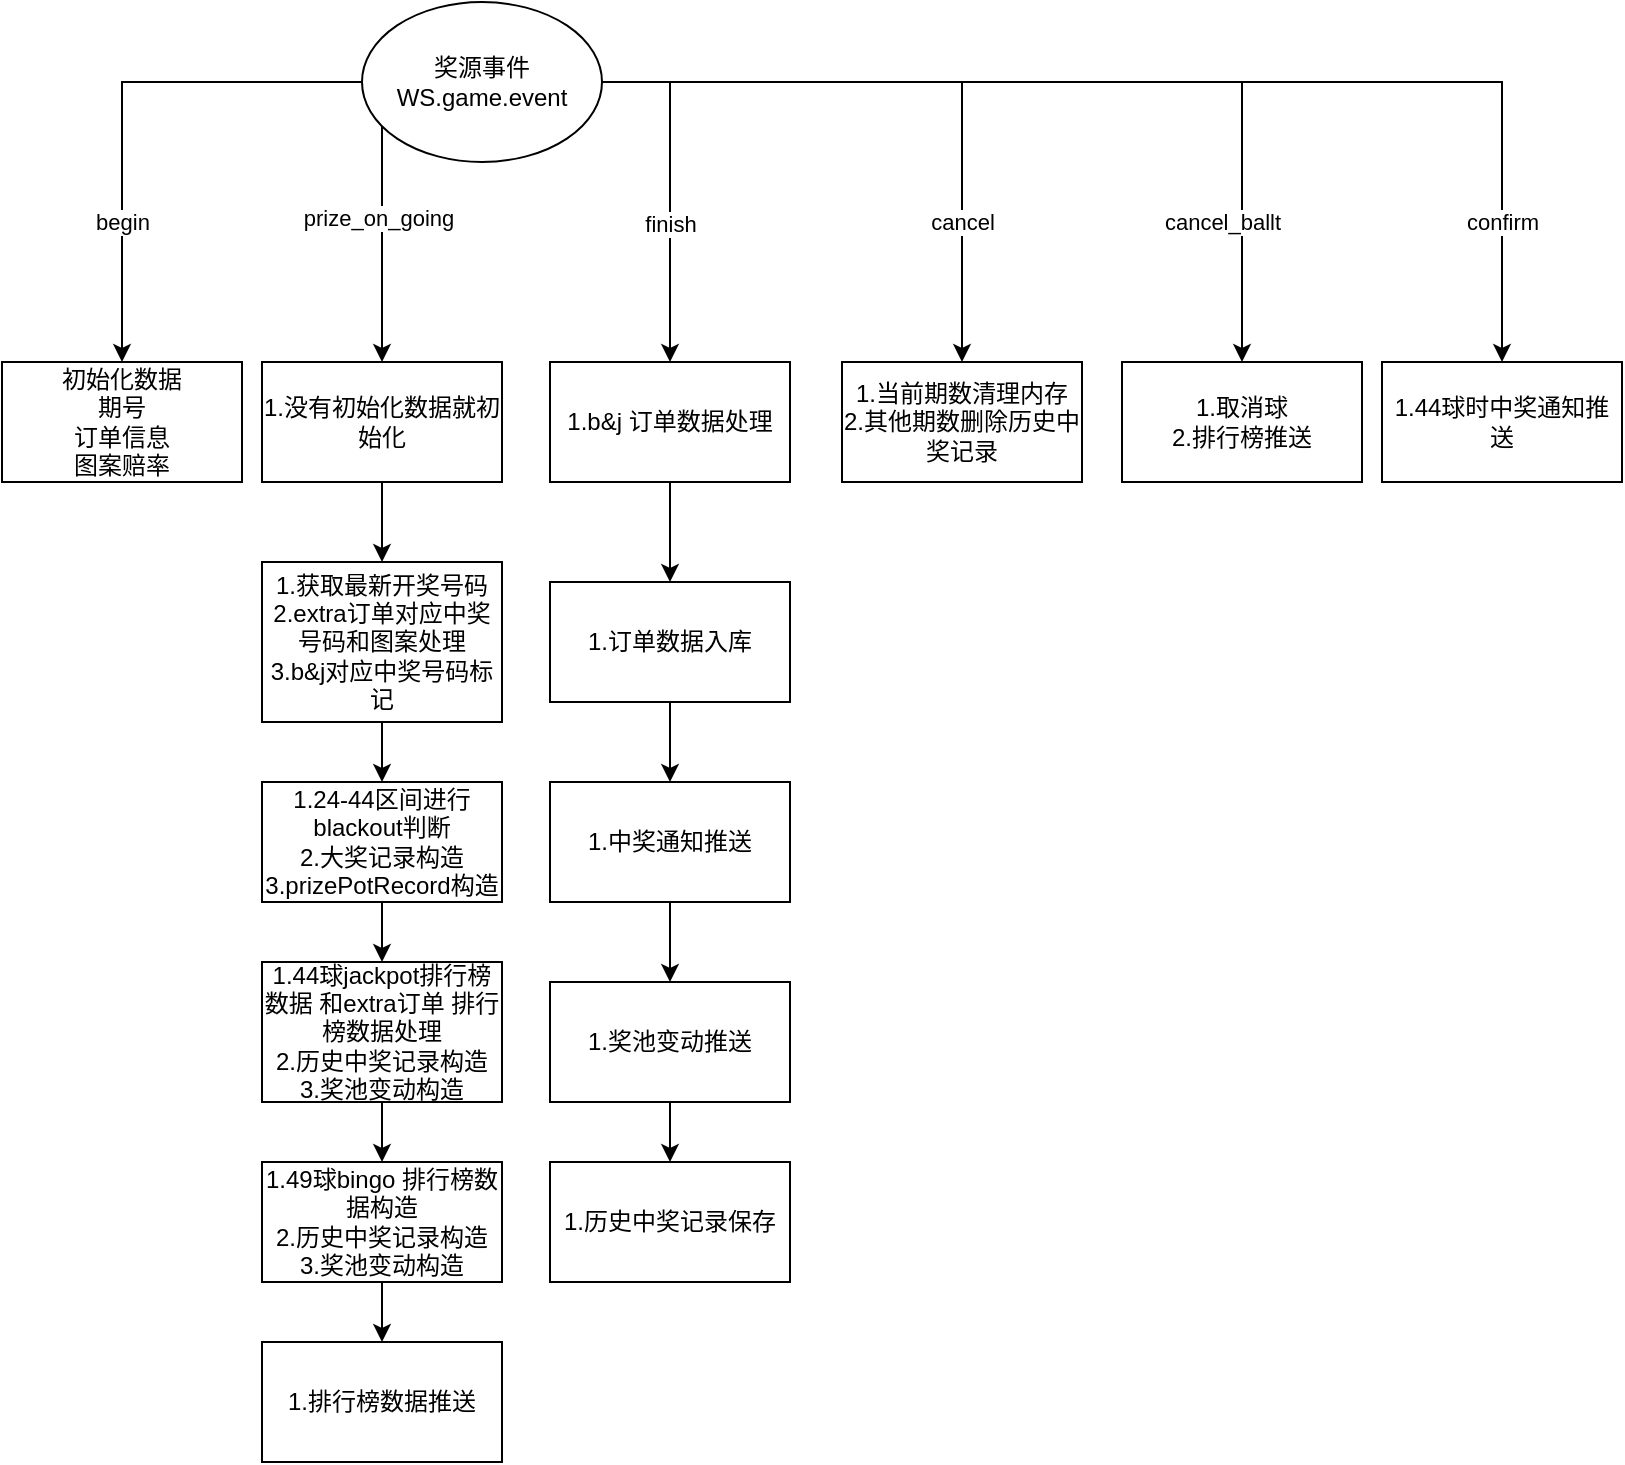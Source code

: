 <mxfile version="21.1.1" type="github">
  <diagram name="第 1 页" id="E0SNLMHhTtpIy8m0_c5T">
    <mxGraphModel dx="1168" dy="686" grid="1" gridSize="10" guides="1" tooltips="1" connect="1" arrows="1" fold="1" page="1" pageScale="1" pageWidth="827" pageHeight="1169" math="0" shadow="0">
      <root>
        <mxCell id="0" />
        <mxCell id="1" parent="0" />
        <mxCell id="g50fVw6pL1AldvY3V3ik-3" style="edgeStyle=orthogonalEdgeStyle;rounded=0;orthogonalLoop=1;jettySize=auto;html=1;entryX=0.5;entryY=0;entryDx=0;entryDy=0;" edge="1" parent="1" source="g50fVw6pL1AldvY3V3ik-1" target="g50fVw6pL1AldvY3V3ik-5">
          <mxGeometry relative="1" as="geometry">
            <mxPoint x="60" y="200" as="targetPoint" />
            <Array as="points">
              <mxPoint x="70" y="70" />
              <mxPoint x="70" y="210" />
            </Array>
          </mxGeometry>
        </mxCell>
        <mxCell id="g50fVw6pL1AldvY3V3ik-4" value="begin" style="edgeLabel;html=1;align=center;verticalAlign=middle;resizable=0;points=[];" vertex="1" connectable="0" parent="g50fVw6pL1AldvY3V3ik-3">
          <mxGeometry x="0.252" y="2" relative="1" as="geometry">
            <mxPoint x="-2" y="27" as="offset" />
          </mxGeometry>
        </mxCell>
        <mxCell id="g50fVw6pL1AldvY3V3ik-6" style="edgeStyle=orthogonalEdgeStyle;rounded=0;orthogonalLoop=1;jettySize=auto;html=1;entryX=0.5;entryY=0;entryDx=0;entryDy=0;" edge="1" parent="1" source="g50fVw6pL1AldvY3V3ik-1" target="g50fVw6pL1AldvY3V3ik-7">
          <mxGeometry relative="1" as="geometry">
            <mxPoint x="250" y="220" as="targetPoint" />
            <Array as="points">
              <mxPoint x="200" y="130" />
              <mxPoint x="200" y="130" />
            </Array>
          </mxGeometry>
        </mxCell>
        <mxCell id="g50fVw6pL1AldvY3V3ik-8" value="prize_on_going" style="edgeLabel;html=1;align=center;verticalAlign=middle;resizable=0;points=[];" vertex="1" connectable="0" parent="g50fVw6pL1AldvY3V3ik-6">
          <mxGeometry x="-0.222" y="-2" relative="1" as="geometry">
            <mxPoint as="offset" />
          </mxGeometry>
        </mxCell>
        <mxCell id="g50fVw6pL1AldvY3V3ik-23" style="edgeStyle=orthogonalEdgeStyle;rounded=0;orthogonalLoop=1;jettySize=auto;html=1;" edge="1" parent="1" source="g50fVw6pL1AldvY3V3ik-1" target="g50fVw6pL1AldvY3V3ik-22">
          <mxGeometry relative="1" as="geometry">
            <Array as="points">
              <mxPoint x="344" y="70" />
            </Array>
          </mxGeometry>
        </mxCell>
        <mxCell id="g50fVw6pL1AldvY3V3ik-48" value="finish" style="edgeLabel;html=1;align=center;verticalAlign=middle;resizable=0;points=[];" vertex="1" connectable="0" parent="g50fVw6pL1AldvY3V3ik-23">
          <mxGeometry x="0.207" relative="1" as="geometry">
            <mxPoint as="offset" />
          </mxGeometry>
        </mxCell>
        <mxCell id="g50fVw6pL1AldvY3V3ik-36" style="edgeStyle=orthogonalEdgeStyle;rounded=0;orthogonalLoop=1;jettySize=auto;html=1;entryX=0.5;entryY=0;entryDx=0;entryDy=0;" edge="1" parent="1" source="g50fVw6pL1AldvY3V3ik-1" target="g50fVw6pL1AldvY3V3ik-35">
          <mxGeometry relative="1" as="geometry" />
        </mxCell>
        <mxCell id="g50fVw6pL1AldvY3V3ik-37" value="cancel" style="edgeLabel;html=1;align=center;verticalAlign=middle;resizable=0;points=[];" vertex="1" connectable="0" parent="g50fVw6pL1AldvY3V3ik-36">
          <mxGeometry x="0.125" y="3" relative="1" as="geometry">
            <mxPoint x="-3" y="70" as="offset" />
          </mxGeometry>
        </mxCell>
        <mxCell id="g50fVw6pL1AldvY3V3ik-39" style="edgeStyle=orthogonalEdgeStyle;rounded=0;orthogonalLoop=1;jettySize=auto;html=1;entryX=0.5;entryY=0;entryDx=0;entryDy=0;" edge="1" parent="1" source="g50fVw6pL1AldvY3V3ik-1" target="g50fVw6pL1AldvY3V3ik-38">
          <mxGeometry relative="1" as="geometry" />
        </mxCell>
        <mxCell id="g50fVw6pL1AldvY3V3ik-40" value="cancel_ballt" style="edgeLabel;html=1;align=center;verticalAlign=middle;resizable=0;points=[];" vertex="1" connectable="0" parent="g50fVw6pL1AldvY3V3ik-39">
          <mxGeometry x="0.261" y="-1" relative="1" as="geometry">
            <mxPoint x="20" y="69" as="offset" />
          </mxGeometry>
        </mxCell>
        <mxCell id="g50fVw6pL1AldvY3V3ik-42" style="edgeStyle=orthogonalEdgeStyle;rounded=0;orthogonalLoop=1;jettySize=auto;html=1;entryX=0.5;entryY=0;entryDx=0;entryDy=0;" edge="1" parent="1" source="g50fVw6pL1AldvY3V3ik-1" target="g50fVw6pL1AldvY3V3ik-41">
          <mxGeometry relative="1" as="geometry" />
        </mxCell>
        <mxCell id="g50fVw6pL1AldvY3V3ik-43" value="confirm" style="edgeLabel;html=1;align=center;verticalAlign=middle;resizable=0;points=[];" vertex="1" connectable="0" parent="g50fVw6pL1AldvY3V3ik-42">
          <mxGeometry x="0.383" y="-1" relative="1" as="geometry">
            <mxPoint x="42" y="69" as="offset" />
          </mxGeometry>
        </mxCell>
        <mxCell id="g50fVw6pL1AldvY3V3ik-1" value="奖源事件&lt;br&gt;WS.game.event" style="ellipse;whiteSpace=wrap;html=1;" vertex="1" parent="1">
          <mxGeometry x="190" y="30" width="120" height="80" as="geometry" />
        </mxCell>
        <mxCell id="g50fVw6pL1AldvY3V3ik-5" value="初始化数据&lt;br&gt;期号&lt;br&gt;订单信息&lt;br&gt;图案赔率" style="rounded=0;whiteSpace=wrap;html=1;" vertex="1" parent="1">
          <mxGeometry x="10" y="210" width="120" height="60" as="geometry" />
        </mxCell>
        <mxCell id="g50fVw6pL1AldvY3V3ik-9" style="edgeStyle=orthogonalEdgeStyle;rounded=0;orthogonalLoop=1;jettySize=auto;html=1;" edge="1" parent="1" source="g50fVw6pL1AldvY3V3ik-7" target="g50fVw6pL1AldvY3V3ik-10">
          <mxGeometry relative="1" as="geometry">
            <mxPoint x="200" y="320" as="targetPoint" />
          </mxGeometry>
        </mxCell>
        <mxCell id="g50fVw6pL1AldvY3V3ik-7" value="1.没有初始化数据就初始化&lt;br&gt;" style="rounded=0;whiteSpace=wrap;html=1;" vertex="1" parent="1">
          <mxGeometry x="140" y="210" width="120" height="60" as="geometry" />
        </mxCell>
        <mxCell id="g50fVw6pL1AldvY3V3ik-11" style="edgeStyle=orthogonalEdgeStyle;rounded=0;orthogonalLoop=1;jettySize=auto;html=1;" edge="1" parent="1" source="g50fVw6pL1AldvY3V3ik-10">
          <mxGeometry relative="1" as="geometry">
            <mxPoint x="200" y="420" as="targetPoint" />
          </mxGeometry>
        </mxCell>
        <mxCell id="g50fVw6pL1AldvY3V3ik-10" value="1.获取最新开奖号码&lt;br&gt;2.extra订单对应中奖号码和图案处理&lt;br&gt;3.b&amp;amp;j对应中奖号码标记&lt;br&gt;" style="rounded=0;whiteSpace=wrap;html=1;" vertex="1" parent="1">
          <mxGeometry x="140" y="310" width="120" height="80" as="geometry" />
        </mxCell>
        <mxCell id="g50fVw6pL1AldvY3V3ik-15" value="" style="edgeStyle=orthogonalEdgeStyle;rounded=0;orthogonalLoop=1;jettySize=auto;html=1;" edge="1" parent="1" source="g50fVw6pL1AldvY3V3ik-12" target="g50fVw6pL1AldvY3V3ik-14">
          <mxGeometry relative="1" as="geometry" />
        </mxCell>
        <mxCell id="g50fVw6pL1AldvY3V3ik-12" value="1.24-44区间进行blackout判断&lt;br&gt;2.大奖记录构造&lt;br&gt;3.prizePotRecord构造" style="rounded=0;whiteSpace=wrap;html=1;" vertex="1" parent="1">
          <mxGeometry x="140" y="420" width="120" height="60" as="geometry" />
        </mxCell>
        <mxCell id="g50fVw6pL1AldvY3V3ik-17" value="" style="edgeStyle=orthogonalEdgeStyle;rounded=0;orthogonalLoop=1;jettySize=auto;html=1;" edge="1" parent="1" source="g50fVw6pL1AldvY3V3ik-14" target="g50fVw6pL1AldvY3V3ik-16">
          <mxGeometry relative="1" as="geometry" />
        </mxCell>
        <mxCell id="g50fVw6pL1AldvY3V3ik-14" value="1.44球jackpot排行榜数据 和extra订单 排行榜数据处理&lt;br&gt;2.历史中奖记录构造&lt;br&gt;3.奖池变动构造" style="whiteSpace=wrap;html=1;rounded=0;" vertex="1" parent="1">
          <mxGeometry x="140" y="510" width="120" height="70" as="geometry" />
        </mxCell>
        <mxCell id="g50fVw6pL1AldvY3V3ik-19" value="" style="edgeStyle=orthogonalEdgeStyle;rounded=0;orthogonalLoop=1;jettySize=auto;html=1;" edge="1" parent="1" source="g50fVw6pL1AldvY3V3ik-16" target="g50fVw6pL1AldvY3V3ik-18">
          <mxGeometry relative="1" as="geometry" />
        </mxCell>
        <mxCell id="g50fVw6pL1AldvY3V3ik-16" value="1.49球bingo 排行榜数据构造&lt;br&gt;2.历史中奖记录构造&lt;br&gt;3.奖池变动构造" style="whiteSpace=wrap;html=1;rounded=0;" vertex="1" parent="1">
          <mxGeometry x="140" y="610" width="120" height="60" as="geometry" />
        </mxCell>
        <mxCell id="g50fVw6pL1AldvY3V3ik-18" value="1.排行榜数据推送" style="whiteSpace=wrap;html=1;rounded=0;" vertex="1" parent="1">
          <mxGeometry x="140" y="700" width="120" height="60" as="geometry" />
        </mxCell>
        <mxCell id="g50fVw6pL1AldvY3V3ik-28" value="" style="edgeStyle=orthogonalEdgeStyle;rounded=0;orthogonalLoop=1;jettySize=auto;html=1;" edge="1" parent="1" source="g50fVw6pL1AldvY3V3ik-22" target="g50fVw6pL1AldvY3V3ik-27">
          <mxGeometry relative="1" as="geometry" />
        </mxCell>
        <mxCell id="g50fVw6pL1AldvY3V3ik-22" value="1.b&amp;amp;j 订单数据处理" style="rounded=0;whiteSpace=wrap;html=1;" vertex="1" parent="1">
          <mxGeometry x="284" y="210" width="120" height="60" as="geometry" />
        </mxCell>
        <mxCell id="g50fVw6pL1AldvY3V3ik-30" value="" style="edgeStyle=orthogonalEdgeStyle;rounded=0;orthogonalLoop=1;jettySize=auto;html=1;" edge="1" parent="1" source="g50fVw6pL1AldvY3V3ik-27" target="g50fVw6pL1AldvY3V3ik-29">
          <mxGeometry relative="1" as="geometry" />
        </mxCell>
        <mxCell id="g50fVw6pL1AldvY3V3ik-27" value="1.订单数据入库" style="whiteSpace=wrap;html=1;rounded=0;" vertex="1" parent="1">
          <mxGeometry x="284" y="320" width="120" height="60" as="geometry" />
        </mxCell>
        <mxCell id="g50fVw6pL1AldvY3V3ik-32" value="" style="edgeStyle=orthogonalEdgeStyle;rounded=0;orthogonalLoop=1;jettySize=auto;html=1;" edge="1" parent="1" source="g50fVw6pL1AldvY3V3ik-29" target="g50fVw6pL1AldvY3V3ik-31">
          <mxGeometry relative="1" as="geometry" />
        </mxCell>
        <mxCell id="g50fVw6pL1AldvY3V3ik-29" value="1.中奖通知推送" style="whiteSpace=wrap;html=1;rounded=0;" vertex="1" parent="1">
          <mxGeometry x="284" y="420" width="120" height="60" as="geometry" />
        </mxCell>
        <mxCell id="g50fVw6pL1AldvY3V3ik-34" value="" style="edgeStyle=orthogonalEdgeStyle;rounded=0;orthogonalLoop=1;jettySize=auto;html=1;" edge="1" parent="1" source="g50fVw6pL1AldvY3V3ik-31" target="g50fVw6pL1AldvY3V3ik-33">
          <mxGeometry relative="1" as="geometry" />
        </mxCell>
        <mxCell id="g50fVw6pL1AldvY3V3ik-31" value="1.奖池变动推送" style="whiteSpace=wrap;html=1;rounded=0;" vertex="1" parent="1">
          <mxGeometry x="284" y="520" width="120" height="60" as="geometry" />
        </mxCell>
        <mxCell id="g50fVw6pL1AldvY3V3ik-33" value="1.历史中奖记录保存" style="whiteSpace=wrap;html=1;rounded=0;" vertex="1" parent="1">
          <mxGeometry x="284" y="610" width="120" height="60" as="geometry" />
        </mxCell>
        <mxCell id="g50fVw6pL1AldvY3V3ik-35" value="1.当前期数清理内存&lt;br&gt;2.其他期数删除历史中奖记录" style="rounded=0;whiteSpace=wrap;html=1;" vertex="1" parent="1">
          <mxGeometry x="430" y="210" width="120" height="60" as="geometry" />
        </mxCell>
        <mxCell id="g50fVw6pL1AldvY3V3ik-38" value="1.取消球&lt;br&gt;2.排行榜推送" style="rounded=0;whiteSpace=wrap;html=1;" vertex="1" parent="1">
          <mxGeometry x="570" y="210" width="120" height="60" as="geometry" />
        </mxCell>
        <mxCell id="g50fVw6pL1AldvY3V3ik-41" value="1.44球时中奖通知推送" style="rounded=0;whiteSpace=wrap;html=1;" vertex="1" parent="1">
          <mxGeometry x="700" y="210" width="120" height="60" as="geometry" />
        </mxCell>
      </root>
    </mxGraphModel>
  </diagram>
</mxfile>
